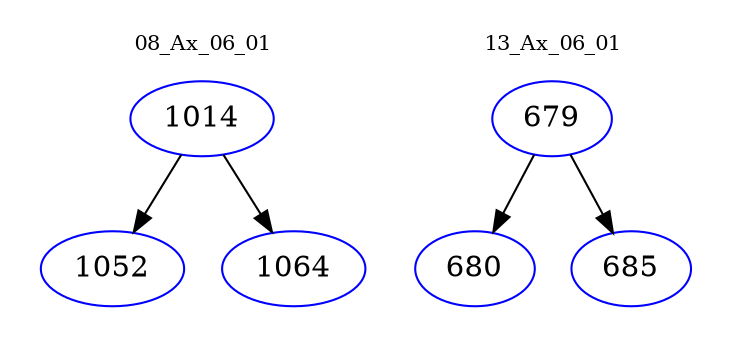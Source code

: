 digraph{
subgraph cluster_0 {
color = white
label = "08_Ax_06_01";
fontsize=10;
T0_1014 [label="1014", color="blue"]
T0_1014 -> T0_1052 [color="black"]
T0_1052 [label="1052", color="blue"]
T0_1014 -> T0_1064 [color="black"]
T0_1064 [label="1064", color="blue"]
}
subgraph cluster_1 {
color = white
label = "13_Ax_06_01";
fontsize=10;
T1_679 [label="679", color="blue"]
T1_679 -> T1_680 [color="black"]
T1_680 [label="680", color="blue"]
T1_679 -> T1_685 [color="black"]
T1_685 [label="685", color="blue"]
}
}
